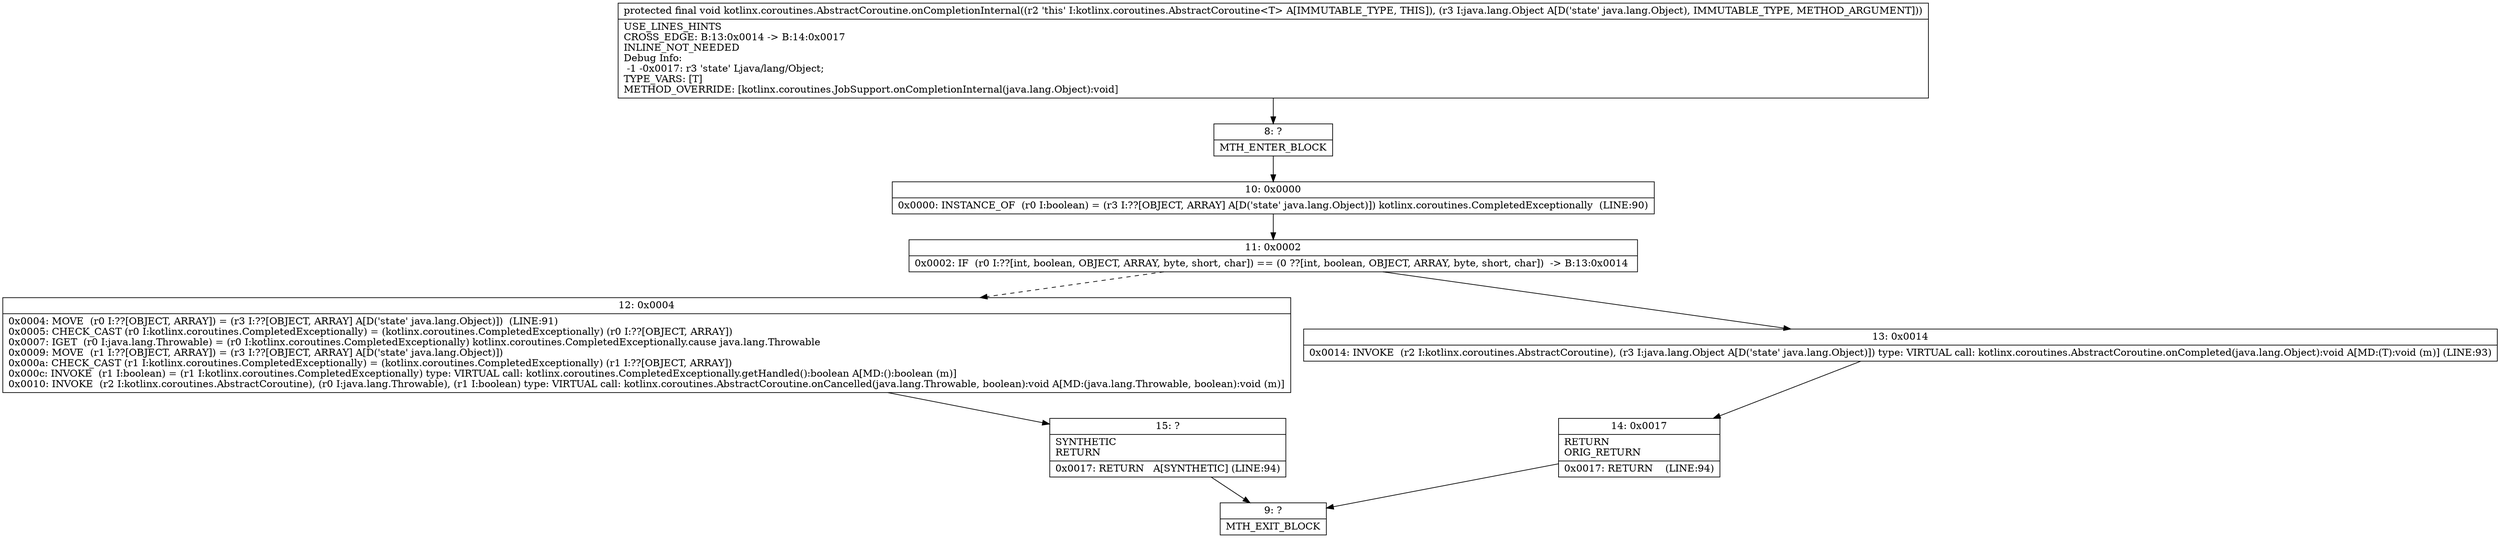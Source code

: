 digraph "CFG forkotlinx.coroutines.AbstractCoroutine.onCompletionInternal(Ljava\/lang\/Object;)V" {
Node_8 [shape=record,label="{8\:\ ?|MTH_ENTER_BLOCK\l}"];
Node_10 [shape=record,label="{10\:\ 0x0000|0x0000: INSTANCE_OF  (r0 I:boolean) = (r3 I:??[OBJECT, ARRAY] A[D('state' java.lang.Object)]) kotlinx.coroutines.CompletedExceptionally  (LINE:90)\l}"];
Node_11 [shape=record,label="{11\:\ 0x0002|0x0002: IF  (r0 I:??[int, boolean, OBJECT, ARRAY, byte, short, char]) == (0 ??[int, boolean, OBJECT, ARRAY, byte, short, char])  \-\> B:13:0x0014 \l}"];
Node_12 [shape=record,label="{12\:\ 0x0004|0x0004: MOVE  (r0 I:??[OBJECT, ARRAY]) = (r3 I:??[OBJECT, ARRAY] A[D('state' java.lang.Object)])  (LINE:91)\l0x0005: CHECK_CAST (r0 I:kotlinx.coroutines.CompletedExceptionally) = (kotlinx.coroutines.CompletedExceptionally) (r0 I:??[OBJECT, ARRAY]) \l0x0007: IGET  (r0 I:java.lang.Throwable) = (r0 I:kotlinx.coroutines.CompletedExceptionally) kotlinx.coroutines.CompletedExceptionally.cause java.lang.Throwable \l0x0009: MOVE  (r1 I:??[OBJECT, ARRAY]) = (r3 I:??[OBJECT, ARRAY] A[D('state' java.lang.Object)]) \l0x000a: CHECK_CAST (r1 I:kotlinx.coroutines.CompletedExceptionally) = (kotlinx.coroutines.CompletedExceptionally) (r1 I:??[OBJECT, ARRAY]) \l0x000c: INVOKE  (r1 I:boolean) = (r1 I:kotlinx.coroutines.CompletedExceptionally) type: VIRTUAL call: kotlinx.coroutines.CompletedExceptionally.getHandled():boolean A[MD:():boolean (m)]\l0x0010: INVOKE  (r2 I:kotlinx.coroutines.AbstractCoroutine), (r0 I:java.lang.Throwable), (r1 I:boolean) type: VIRTUAL call: kotlinx.coroutines.AbstractCoroutine.onCancelled(java.lang.Throwable, boolean):void A[MD:(java.lang.Throwable, boolean):void (m)]\l}"];
Node_15 [shape=record,label="{15\:\ ?|SYNTHETIC\lRETURN\l|0x0017: RETURN   A[SYNTHETIC] (LINE:94)\l}"];
Node_9 [shape=record,label="{9\:\ ?|MTH_EXIT_BLOCK\l}"];
Node_13 [shape=record,label="{13\:\ 0x0014|0x0014: INVOKE  (r2 I:kotlinx.coroutines.AbstractCoroutine), (r3 I:java.lang.Object A[D('state' java.lang.Object)]) type: VIRTUAL call: kotlinx.coroutines.AbstractCoroutine.onCompleted(java.lang.Object):void A[MD:(T):void (m)] (LINE:93)\l}"];
Node_14 [shape=record,label="{14\:\ 0x0017|RETURN\lORIG_RETURN\l|0x0017: RETURN    (LINE:94)\l}"];
MethodNode[shape=record,label="{protected final void kotlinx.coroutines.AbstractCoroutine.onCompletionInternal((r2 'this' I:kotlinx.coroutines.AbstractCoroutine\<T\> A[IMMUTABLE_TYPE, THIS]), (r3 I:java.lang.Object A[D('state' java.lang.Object), IMMUTABLE_TYPE, METHOD_ARGUMENT]))  | USE_LINES_HINTS\lCROSS_EDGE: B:13:0x0014 \-\> B:14:0x0017\lINLINE_NOT_NEEDED\lDebug Info:\l  \-1 \-0x0017: r3 'state' Ljava\/lang\/Object;\lTYPE_VARS: [T]\lMETHOD_OVERRIDE: [kotlinx.coroutines.JobSupport.onCompletionInternal(java.lang.Object):void]\l}"];
MethodNode -> Node_8;Node_8 -> Node_10;
Node_10 -> Node_11;
Node_11 -> Node_12[style=dashed];
Node_11 -> Node_13;
Node_12 -> Node_15;
Node_15 -> Node_9;
Node_13 -> Node_14;
Node_14 -> Node_9;
}

